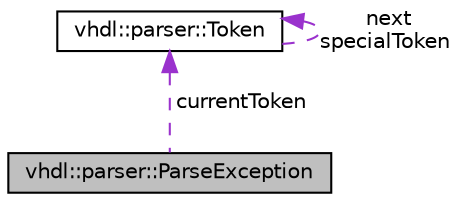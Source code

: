 digraph "vhdl::parser::ParseException"
{
 // INTERACTIVE_SVG=YES
 // LATEX_PDF_SIZE
  edge [fontname="Helvetica",fontsize="10",labelfontname="Helvetica",labelfontsize="10"];
  node [fontname="Helvetica",fontsize="10",shape=record];
  Node1 [label="vhdl::parser::ParseException",height=0.2,width=0.4,color="black", fillcolor="grey75", style="filled", fontcolor="black",tooltip="This exception is thrown when parse errors are encountered."];
  Node2 -> Node1 [dir="back",color="darkorchid3",fontsize="10",style="dashed",label=" currentToken" ,fontname="Helvetica"];
  Node2 [label="vhdl::parser::Token",height=0.2,width=0.4,color="black", fillcolor="white", style="filled",URL="$dc/de7/classvhdl_1_1parser_1_1_token.html",tooltip="Describes the input token stream."];
  Node2 -> Node2 [dir="back",color="darkorchid3",fontsize="10",style="dashed",label=" next\nspecialToken" ,fontname="Helvetica"];
}

